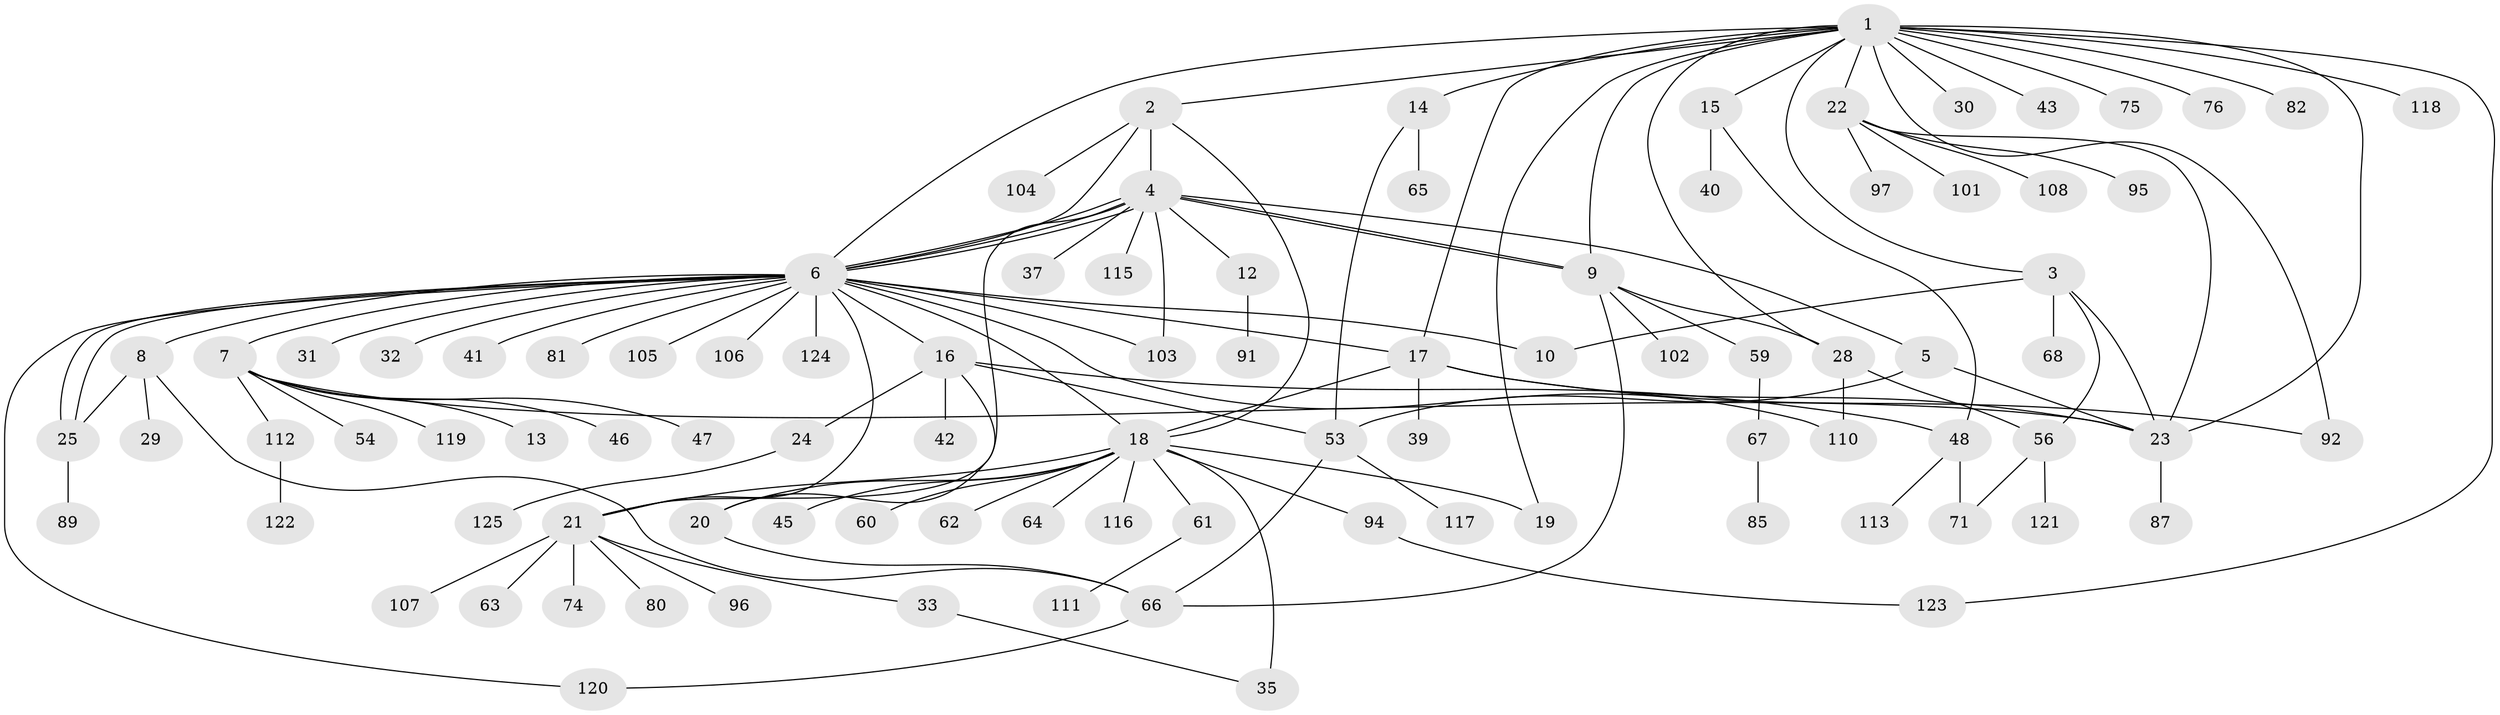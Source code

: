 // original degree distribution, {15: 0.008, 6: 0.016, 5: 0.04, 13: 0.008, 4: 0.08, 25: 0.008, 9: 0.024, 8: 0.008, 2: 0.184, 7: 0.008, 3: 0.096, 1: 0.512, 10: 0.008}
// Generated by graph-tools (version 1.1) at 2025/11/02/27/25 16:11:13]
// undirected, 93 vertices, 128 edges
graph export_dot {
graph [start="1"]
  node [color=gray90,style=filled];
  1 [super="+11"];
  2 [super="+98"];
  3 [super="+69"];
  4 [super="+27"];
  5 [super="+50"];
  6 [super="+90"];
  7 [super="+52"];
  8 [super="+100"];
  9 [super="+26"];
  10;
  12 [super="+77"];
  13;
  14 [super="+83"];
  15 [super="+93"];
  16 [super="+49"];
  17 [super="+73"];
  18 [super="+44"];
  19;
  20 [super="+38"];
  21 [super="+84"];
  22 [super="+86"];
  23 [super="+36"];
  24 [super="+34"];
  25 [super="+51"];
  28;
  29;
  30;
  31;
  32;
  33;
  35 [super="+55"];
  37;
  39;
  40;
  41 [super="+114"];
  42 [super="+58"];
  43;
  45;
  46 [super="+88"];
  47;
  48 [super="+72"];
  53 [super="+78"];
  54;
  56 [super="+57"];
  59;
  60;
  61 [super="+109"];
  62;
  63;
  64;
  65;
  66 [super="+70"];
  67 [super="+79"];
  68;
  71;
  74;
  75;
  76;
  80;
  81;
  82;
  85;
  87;
  89;
  91;
  92;
  94 [super="+99"];
  95;
  96;
  97;
  101;
  102;
  103;
  104;
  105;
  106;
  107;
  108;
  110;
  111;
  112;
  113;
  115;
  116;
  117;
  118;
  119;
  120;
  121;
  122;
  123;
  124;
  125;
  1 -- 2;
  1 -- 3;
  1 -- 6;
  1 -- 9;
  1 -- 15;
  1 -- 19;
  1 -- 28;
  1 -- 30;
  1 -- 43;
  1 -- 82;
  1 -- 118;
  1 -- 123;
  1 -- 22;
  1 -- 75;
  1 -- 76;
  1 -- 14;
  1 -- 92;
  1 -- 23 [weight=2];
  1 -- 17;
  2 -- 4;
  2 -- 6;
  2 -- 18;
  2 -- 104;
  3 -- 10;
  3 -- 68;
  3 -- 56;
  3 -- 23;
  4 -- 5;
  4 -- 6;
  4 -- 6;
  4 -- 6;
  4 -- 9;
  4 -- 9;
  4 -- 12;
  4 -- 21;
  4 -- 37;
  4 -- 103;
  4 -- 115;
  5 -- 23;
  5 -- 53;
  6 -- 7;
  6 -- 8;
  6 -- 10;
  6 -- 16;
  6 -- 17;
  6 -- 18;
  6 -- 21;
  6 -- 25 [weight=2];
  6 -- 25;
  6 -- 31;
  6 -- 32;
  6 -- 41;
  6 -- 81;
  6 -- 103;
  6 -- 105;
  6 -- 106;
  6 -- 110;
  6 -- 124;
  6 -- 120;
  7 -- 13;
  7 -- 46;
  7 -- 47;
  7 -- 54;
  7 -- 112;
  7 -- 119;
  7 -- 23;
  8 -- 29;
  8 -- 66;
  8 -- 25;
  9 -- 28;
  9 -- 59;
  9 -- 66;
  9 -- 102;
  12 -- 91;
  14 -- 65;
  14 -- 53;
  15 -- 40;
  15 -- 48;
  16 -- 20;
  16 -- 24;
  16 -- 42;
  16 -- 48;
  16 -- 53;
  17 -- 23;
  17 -- 39;
  17 -- 92;
  17 -- 18;
  18 -- 19;
  18 -- 21;
  18 -- 60;
  18 -- 61;
  18 -- 94;
  18 -- 64;
  18 -- 35 [weight=2];
  18 -- 45;
  18 -- 116;
  18 -- 62;
  18 -- 20;
  20 -- 66;
  21 -- 33;
  21 -- 63;
  21 -- 74;
  21 -- 80;
  21 -- 96;
  21 -- 107;
  22 -- 23;
  22 -- 97;
  22 -- 101;
  22 -- 108;
  22 -- 95;
  23 -- 87;
  24 -- 125;
  25 -- 89;
  28 -- 56;
  28 -- 110;
  33 -- 35;
  48 -- 71;
  48 -- 113;
  53 -- 117;
  53 -- 66;
  56 -- 71;
  56 -- 121;
  59 -- 67;
  61 -- 111;
  66 -- 120;
  67 -- 85;
  94 -- 123;
  112 -- 122;
}
